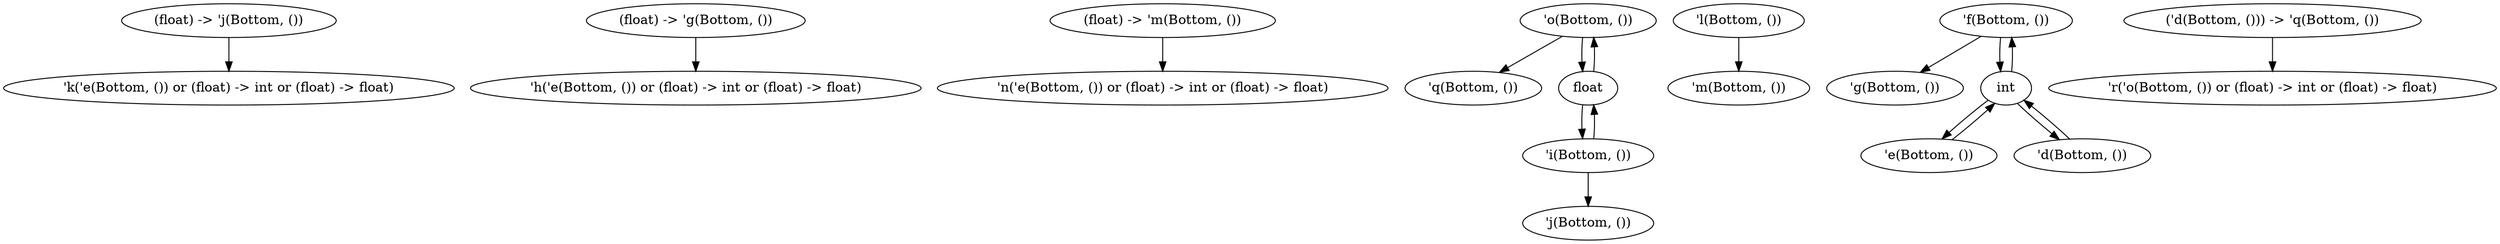 digraph order {
  node [
    ];
  node [
    ];
  "(float) -> 'j(Bottom, ())"
  "(float) -> 'g(Bottom, ())"
  "'h('e(Bottom, ()) or (float) -> int or (float) -> float)"
  "'k('e(Bottom, ()) or (float) -> int or (float) -> float)"
  "'n('e(Bottom, ()) or (float) -> int or (float) -> float)"
  "'q(Bottom, ())"
  "'o(Bottom, ())"
  "'m(Bottom, ())"
  "'i(Bottom, ())"
  "'j(Bottom, ())"
  "'f(Bottom, ())"
  "'g(Bottom, ())"
  "'e(Bottom, ())"
  "'r('o(Bottom, ()) or (float) -> int or (float) -> float)"
  "'d(Bottom, ())"
  "'l(Bottom, ())"
  "float"
  "int"
  "('d(Bottom, ())) -> 'q(Bottom, ())"
  "(float) -> 'm(Bottom, ())"
  "(float) -> 'j(Bottom, ())" -> "'k('e(Bottom, ()) or (float) -> int or (float) -> float)"
  "(float) -> 'g(Bottom, ())" -> "'h('e(Bottom, ()) or (float) -> int or (float) -> float)"
  "float" -> "'o(Bottom, ())"
  "float" -> "'i(Bottom, ())"
  "'o(Bottom, ())" -> "'q(Bottom, ())"
  "'o(Bottom, ())" -> "float"
  "'l(Bottom, ())" -> "'m(Bottom, ())"
  "'i(Bottom, ())" -> "'j(Bottom, ())"
  "'i(Bottom, ())" -> "float"
  "int" -> "'f(Bottom, ())"
  "int" -> "'e(Bottom, ())"
  "int" -> "'d(Bottom, ())"
  "'f(Bottom, ())" -> "'g(Bottom, ())"
  "'f(Bottom, ())" -> "int"
  "'e(Bottom, ())" -> "int"
  "'d(Bottom, ())" -> "int"
  "('d(Bottom, ())) -> 'q(Bottom, ())" -> "'r('o(Bottom, ()) or (float) -> int or (float) -> float)"
  "(float) -> 'm(Bottom, ())" -> "'n('e(Bottom, ()) or (float) -> int or (float) -> float)"
}